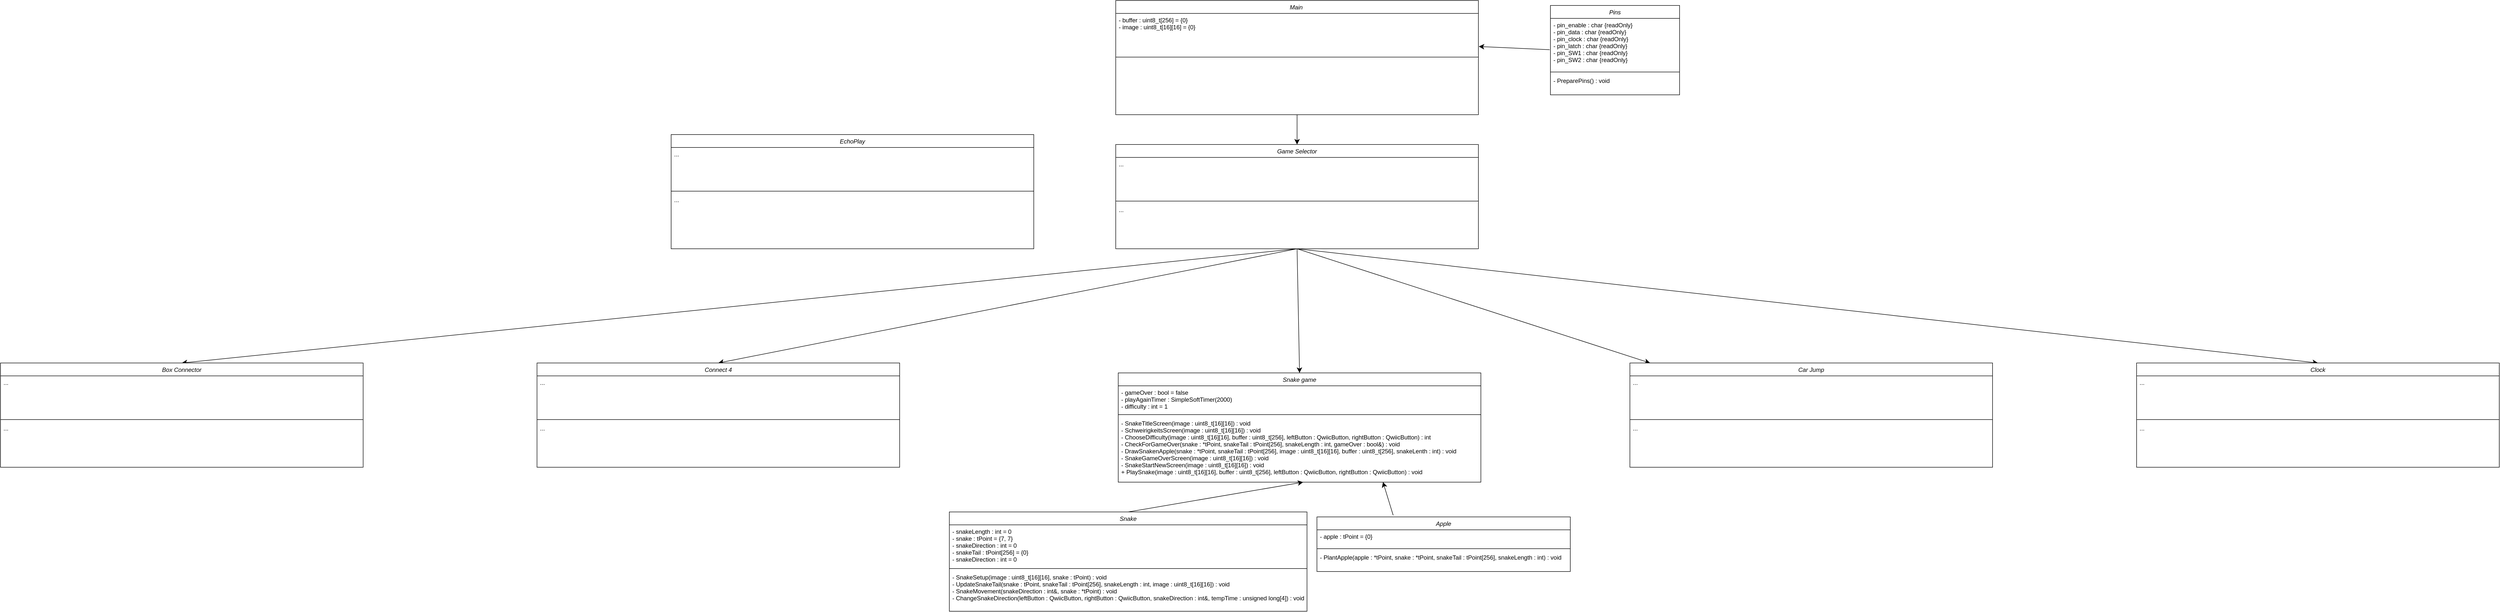 <mxfile version="28.1.0">
  <diagram id="C5RBs43oDa-KdzZeNtuy" name="Snake">
    <mxGraphModel dx="5579" dy="2347" grid="1" gridSize="10" guides="1" tooltips="1" connect="1" arrows="1" fold="1" page="0" pageScale="1" pageWidth="827" pageHeight="1169" math="0" shadow="0">
      <root>
        <mxCell id="WIyWlLk6GJQsqaUBKTNV-0" />
        <mxCell id="WIyWlLk6GJQsqaUBKTNV-1" parent="WIyWlLk6GJQsqaUBKTNV-0" />
        <mxCell id="zkfFHV4jXpPFQw0GAbJ--0" value="Snake" style="swimlane;fontStyle=2;align=center;verticalAlign=top;childLayout=stackLayout;horizontal=1;startSize=26;horizontalStack=0;resizeParent=1;resizeLast=0;collapsible=1;marginBottom=0;rounded=0;shadow=0;strokeWidth=1;" parent="WIyWlLk6GJQsqaUBKTNV-1" vertex="1">
          <mxGeometry x="-960" y="-40" width="720" height="200" as="geometry">
            <mxRectangle x="230" y="140" width="160" height="26" as="alternateBounds" />
          </mxGeometry>
        </mxCell>
        <mxCell id="zkfFHV4jXpPFQw0GAbJ--3" value="- snakeLength : int = 0&#xa;- snake : tPoint = {7, 7}&#xa;- snakeDirection : int = 0&#xa;- snakeTail : tPoint[256] = {0}&#xa;- snakeDirection : int = 0" style="text;align=left;verticalAlign=top;spacingLeft=4;spacingRight=4;overflow=hidden;rotatable=0;points=[[0,0.5],[1,0.5]];portConstraint=eastwest;rounded=0;shadow=0;html=0;" parent="zkfFHV4jXpPFQw0GAbJ--0" vertex="1">
          <mxGeometry y="26" width="720" height="84" as="geometry" />
        </mxCell>
        <mxCell id="zkfFHV4jXpPFQw0GAbJ--4" value="" style="line;html=1;strokeWidth=1;align=left;verticalAlign=middle;spacingTop=-1;spacingLeft=3;spacingRight=3;rotatable=0;labelPosition=right;points=[];portConstraint=eastwest;" parent="zkfFHV4jXpPFQw0GAbJ--0" vertex="1">
          <mxGeometry y="110" width="720" height="8" as="geometry" />
        </mxCell>
        <mxCell id="zkfFHV4jXpPFQw0GAbJ--5" value="- SnakeSetup(image : uint8_t[16][16], snake : tPoint) : void&#xa;- UpdateSnakeTail(snake : tPoint, snakeTail : tPoint[256], snakeLength : int, image : uint8_t[16][16]) : void&#xa;- SnakeMovement(snakeDirection : int&amp;, snake : *tPoint) : void&#xa;- ChangeSnakeDirection(leftButton : QwiicButton, rightButton : QwiicButton, snakeDirection : int&amp;, tempTime : unsigned long[4]) : void&#xa;" style="text;align=left;verticalAlign=top;spacingLeft=4;spacingRight=4;overflow=hidden;rotatable=0;points=[[0,0.5],[1,0.5]];portConstraint=eastwest;" parent="zkfFHV4jXpPFQw0GAbJ--0" vertex="1">
          <mxGeometry y="118" width="720" height="68" as="geometry" />
        </mxCell>
        <mxCell id="EPb7erDvm0e9K2WXAWxK-14" value="Snake game" style="swimlane;fontStyle=2;align=center;verticalAlign=top;childLayout=stackLayout;horizontal=1;startSize=26;horizontalStack=0;resizeParent=1;resizeLast=0;collapsible=1;marginBottom=0;rounded=0;shadow=0;strokeWidth=1;" vertex="1" parent="WIyWlLk6GJQsqaUBKTNV-1">
          <mxGeometry x="-620" y="-320" width="730" height="220" as="geometry">
            <mxRectangle x="230" y="140" width="160" height="26" as="alternateBounds" />
          </mxGeometry>
        </mxCell>
        <mxCell id="EPb7erDvm0e9K2WXAWxK-15" value="- gameOver : bool = false&#xa;- playAgainTimer : SimpleSoftTimer(2000)&#xa;- difficulty : int = 1&#xa;" style="text;align=left;verticalAlign=top;spacingLeft=4;spacingRight=4;overflow=hidden;rotatable=0;points=[[0,0.5],[1,0.5]];portConstraint=eastwest;rounded=0;shadow=0;html=0;" vertex="1" parent="EPb7erDvm0e9K2WXAWxK-14">
          <mxGeometry y="26" width="730" height="54" as="geometry" />
        </mxCell>
        <mxCell id="EPb7erDvm0e9K2WXAWxK-16" value="" style="line;html=1;strokeWidth=1;align=left;verticalAlign=middle;spacingTop=-1;spacingLeft=3;spacingRight=3;rotatable=0;labelPosition=right;points=[];portConstraint=eastwest;" vertex="1" parent="EPb7erDvm0e9K2WXAWxK-14">
          <mxGeometry y="80" width="730" height="8" as="geometry" />
        </mxCell>
        <mxCell id="EPb7erDvm0e9K2WXAWxK-17" value="- SnakeTitleScreen(image : uint8_t[16][16]) : void&#xa;- SchweirigkeitsScreen(image : uint8_t[16][16]) : void&#xa;- ChooseDifficulty(image : uint8_t[16][16], buffer : uint8_t[256], leftButton : QwiicButton, rightButton : QwiicButton) : int&#xa;- CheckForGameOver(snake : *tPoint, snakeTail : tPoint[256], snakeLength : int, gameOver : bool&amp;) : void&#xa;- DrawSnakenApple(snake : *tPoint, snakeTail : tPoint[256], image : uint8_t[16][16], buffer : uint8_t[256], snakeLenth : int) : void&#xa;- SnakeGameOverScreen(image : uint8_t[16][16]) : void&#xa;- SnakeStartNewScreen(image : uint8_t[16][16]) : void&#xa;+ PlaySnake(image : uint8_t[16][16], buffer : uint8_t[256], leftButton : QwiicButton, rightButton : QwiicButton) : void" style="text;align=left;verticalAlign=top;spacingLeft=4;spacingRight=4;overflow=hidden;rotatable=0;points=[[0,0.5],[1,0.5]];portConstraint=eastwest;" vertex="1" parent="EPb7erDvm0e9K2WXAWxK-14">
          <mxGeometry y="88" width="730" height="132" as="geometry" />
        </mxCell>
        <mxCell id="EPb7erDvm0e9K2WXAWxK-13" value="" style="edgeStyle=none;curved=1;rounded=0;orthogonalLoop=1;jettySize=auto;html=1;fontSize=12;startSize=8;endSize=8;entryX=0.51;entryY=1;entryDx=0;entryDy=0;entryPerimeter=0;exitX=0.5;exitY=0;exitDx=0;exitDy=0;" edge="1" parent="WIyWlLk6GJQsqaUBKTNV-1" source="zkfFHV4jXpPFQw0GAbJ--0" target="EPb7erDvm0e9K2WXAWxK-17">
          <mxGeometry relative="1" as="geometry">
            <mxPoint x="-390" y="-41.002" as="sourcePoint" />
            <mxPoint x="-239.27" y="-40.916" as="targetPoint" />
          </mxGeometry>
        </mxCell>
        <mxCell id="EPb7erDvm0e9K2WXAWxK-24" value="Apple" style="swimlane;fontStyle=2;align=center;verticalAlign=top;childLayout=stackLayout;horizontal=1;startSize=26;horizontalStack=0;resizeParent=1;resizeLast=0;collapsible=1;marginBottom=0;rounded=0;shadow=0;strokeWidth=1;" vertex="1" parent="WIyWlLk6GJQsqaUBKTNV-1">
          <mxGeometry x="-220" y="-30" width="510" height="110" as="geometry">
            <mxRectangle x="230" y="140" width="160" height="26" as="alternateBounds" />
          </mxGeometry>
        </mxCell>
        <mxCell id="EPb7erDvm0e9K2WXAWxK-25" value="- apple : tPoint = {0}" style="text;align=left;verticalAlign=top;spacingLeft=4;spacingRight=4;overflow=hidden;rotatable=0;points=[[0,0.5],[1,0.5]];portConstraint=eastwest;rounded=0;shadow=0;html=0;" vertex="1" parent="EPb7erDvm0e9K2WXAWxK-24">
          <mxGeometry y="26" width="510" height="34" as="geometry" />
        </mxCell>
        <mxCell id="EPb7erDvm0e9K2WXAWxK-26" value="" style="line;html=1;strokeWidth=1;align=left;verticalAlign=middle;spacingTop=-1;spacingLeft=3;spacingRight=3;rotatable=0;labelPosition=right;points=[];portConstraint=eastwest;" vertex="1" parent="EPb7erDvm0e9K2WXAWxK-24">
          <mxGeometry y="60" width="510" height="8" as="geometry" />
        </mxCell>
        <mxCell id="EPb7erDvm0e9K2WXAWxK-27" value="- PlantApple(apple : *tPoint, snake : *tPoint, snakeTail : tPoint[256], snakeLength : int) : void" style="text;align=left;verticalAlign=top;spacingLeft=4;spacingRight=4;overflow=hidden;rotatable=0;points=[[0,0.5],[1,0.5]];portConstraint=eastwest;" vertex="1" parent="EPb7erDvm0e9K2WXAWxK-24">
          <mxGeometry y="68" width="510" height="42" as="geometry" />
        </mxCell>
        <mxCell id="EPb7erDvm0e9K2WXAWxK-30" value="EchoPlay" style="swimlane;fontStyle=2;align=center;verticalAlign=top;childLayout=stackLayout;horizontal=1;startSize=26;horizontalStack=0;resizeParent=1;resizeLast=0;collapsible=1;marginBottom=0;rounded=0;shadow=0;strokeWidth=1;" vertex="1" parent="WIyWlLk6GJQsqaUBKTNV-1">
          <mxGeometry x="-1520" y="-800" width="730" height="230" as="geometry">
            <mxRectangle x="230" y="140" width="160" height="26" as="alternateBounds" />
          </mxGeometry>
        </mxCell>
        <mxCell id="EPb7erDvm0e9K2WXAWxK-31" value="..." style="text;align=left;verticalAlign=top;spacingLeft=4;spacingRight=4;overflow=hidden;rotatable=0;points=[[0,0.5],[1,0.5]];portConstraint=eastwest;rounded=0;shadow=0;html=0;" vertex="1" parent="EPb7erDvm0e9K2WXAWxK-30">
          <mxGeometry y="26" width="730" height="84" as="geometry" />
        </mxCell>
        <mxCell id="EPb7erDvm0e9K2WXAWxK-32" value="" style="line;html=1;strokeWidth=1;align=left;verticalAlign=middle;spacingTop=-1;spacingLeft=3;spacingRight=3;rotatable=0;labelPosition=right;points=[];portConstraint=eastwest;" vertex="1" parent="EPb7erDvm0e9K2WXAWxK-30">
          <mxGeometry y="110" width="730" height="8" as="geometry" />
        </mxCell>
        <mxCell id="EPb7erDvm0e9K2WXAWxK-33" value="..." style="text;align=left;verticalAlign=top;spacingLeft=4;spacingRight=4;overflow=hidden;rotatable=0;points=[[0,0.5],[1,0.5]];portConstraint=eastwest;" vertex="1" parent="EPb7erDvm0e9K2WXAWxK-30">
          <mxGeometry y="118" width="730" height="112" as="geometry" />
        </mxCell>
        <mxCell id="EPb7erDvm0e9K2WXAWxK-44" value="" style="edgeStyle=none;curved=1;rounded=0;orthogonalLoop=1;jettySize=auto;html=1;fontSize=12;startSize=8;endSize=8;entryX=1.001;entryY=0.793;entryDx=0;entryDy=0;entryPerimeter=0;exitX=-0.006;exitY=0.607;exitDx=0;exitDy=0;exitPerimeter=0;" edge="1" parent="WIyWlLk6GJQsqaUBKTNV-1" source="EPb7erDvm0e9K2WXAWxK-42" target="EPb7erDvm0e9K2WXAWxK-37">
          <mxGeometry relative="1" as="geometry">
            <mxPoint x="100.0" y="-984.883" as="sourcePoint" />
            <mxPoint x="250" y="-989.997" as="targetPoint" />
          </mxGeometry>
        </mxCell>
        <mxCell id="EPb7erDvm0e9K2WXAWxK-58" value="" style="edgeStyle=none;curved=1;rounded=0;orthogonalLoop=1;jettySize=auto;html=1;fontSize=12;startSize=8;endSize=8;" edge="1" parent="WIyWlLk6GJQsqaUBKTNV-1" source="EPb7erDvm0e9K2WXAWxK-36" target="EPb7erDvm0e9K2WXAWxK-55">
          <mxGeometry relative="1" as="geometry" />
        </mxCell>
        <mxCell id="EPb7erDvm0e9K2WXAWxK-36" value="Main " style="swimlane;fontStyle=2;align=center;verticalAlign=top;childLayout=stackLayout;horizontal=1;startSize=26;horizontalStack=0;resizeParent=1;resizeLast=0;collapsible=1;marginBottom=0;rounded=0;shadow=0;strokeWidth=1;" vertex="1" parent="WIyWlLk6GJQsqaUBKTNV-1">
          <mxGeometry x="-625" y="-1070" width="730" height="230" as="geometry">
            <mxRectangle x="230" y="140" width="160" height="26" as="alternateBounds" />
          </mxGeometry>
        </mxCell>
        <mxCell id="EPb7erDvm0e9K2WXAWxK-37" value="- buffer : uint8_t[256] = {0}&#xa;- image : uint8_t[16][16] = {0}" style="text;align=left;verticalAlign=top;spacingLeft=4;spacingRight=4;overflow=hidden;rotatable=0;points=[[0,0.5],[1,0.5]];portConstraint=eastwest;rounded=0;shadow=0;html=0;" vertex="1" parent="EPb7erDvm0e9K2WXAWxK-36">
          <mxGeometry y="26" width="730" height="84" as="geometry" />
        </mxCell>
        <mxCell id="EPb7erDvm0e9K2WXAWxK-38" value="" style="line;html=1;strokeWidth=1;align=left;verticalAlign=middle;spacingTop=-1;spacingLeft=3;spacingRight=3;rotatable=0;labelPosition=right;points=[];portConstraint=eastwest;" vertex="1" parent="EPb7erDvm0e9K2WXAWxK-36">
          <mxGeometry y="110" width="730" height="8" as="geometry" />
        </mxCell>
        <mxCell id="EPb7erDvm0e9K2WXAWxK-41" value="Pins" style="swimlane;fontStyle=2;align=center;verticalAlign=top;childLayout=stackLayout;horizontal=1;startSize=26;horizontalStack=0;resizeParent=1;resizeLast=0;collapsible=1;marginBottom=0;rounded=0;shadow=0;strokeWidth=1;" vertex="1" parent="WIyWlLk6GJQsqaUBKTNV-1">
          <mxGeometry x="250" y="-1060" width="260" height="180" as="geometry">
            <mxRectangle x="230" y="140" width="160" height="26" as="alternateBounds" />
          </mxGeometry>
        </mxCell>
        <mxCell id="EPb7erDvm0e9K2WXAWxK-42" value="- pin_enable : char {readOnly}&#xa;- pin_data : char {readOnly}&#xa;- pin_clock : char {readOnly}&#xa;- pin_latch : char {readOnly}&#xa;- pin_SW1 : char {readOnly}&#xa;- pin_SW2 : char {readOnly}" style="text;align=left;verticalAlign=top;spacingLeft=4;spacingRight=4;overflow=hidden;rotatable=0;points=[[0,0.5],[1,0.5]];portConstraint=eastwest;rounded=0;shadow=0;html=0;" vertex="1" parent="EPb7erDvm0e9K2WXAWxK-41">
          <mxGeometry y="26" width="260" height="104" as="geometry" />
        </mxCell>
        <mxCell id="EPb7erDvm0e9K2WXAWxK-43" value="" style="line;html=1;strokeWidth=1;align=left;verticalAlign=middle;spacingTop=-1;spacingLeft=3;spacingRight=3;rotatable=0;labelPosition=right;points=[];portConstraint=eastwest;" vertex="1" parent="EPb7erDvm0e9K2WXAWxK-41">
          <mxGeometry y="130" width="260" height="8" as="geometry" />
        </mxCell>
        <mxCell id="EPb7erDvm0e9K2WXAWxK-46" value="- PreparePins() : void" style="text;align=left;verticalAlign=top;spacingLeft=4;spacingRight=4;overflow=hidden;rotatable=0;points=[[0,0.5],[1,0.5]];portConstraint=eastwest;rounded=0;shadow=0;html=0;" vertex="1" parent="EPb7erDvm0e9K2WXAWxK-41">
          <mxGeometry y="138" width="260" height="42" as="geometry" />
        </mxCell>
        <mxCell id="EPb7erDvm0e9K2WXAWxK-64" value="" style="edgeStyle=none;curved=1;rounded=0;orthogonalLoop=1;jettySize=auto;html=1;fontSize=12;startSize=8;endSize=8;exitX=0.5;exitY=1;exitDx=0;exitDy=0;" edge="1" parent="WIyWlLk6GJQsqaUBKTNV-1" source="EPb7erDvm0e9K2WXAWxK-55" target="EPb7erDvm0e9K2WXAWxK-60">
          <mxGeometry relative="1" as="geometry" />
        </mxCell>
        <mxCell id="EPb7erDvm0e9K2WXAWxK-55" value="Game Selector" style="swimlane;fontStyle=2;align=center;verticalAlign=top;childLayout=stackLayout;horizontal=1;startSize=26;horizontalStack=0;resizeParent=1;resizeLast=0;collapsible=1;marginBottom=0;rounded=0;shadow=0;strokeWidth=1;" vertex="1" parent="WIyWlLk6GJQsqaUBKTNV-1">
          <mxGeometry x="-625" y="-780" width="730" height="210" as="geometry">
            <mxRectangle x="230" y="140" width="160" height="26" as="alternateBounds" />
          </mxGeometry>
        </mxCell>
        <mxCell id="EPb7erDvm0e9K2WXAWxK-56" value="..." style="text;align=left;verticalAlign=top;spacingLeft=4;spacingRight=4;overflow=hidden;rotatable=0;points=[[0,0.5],[1,0.5]];portConstraint=eastwest;rounded=0;shadow=0;html=0;" vertex="1" parent="EPb7erDvm0e9K2WXAWxK-55">
          <mxGeometry y="26" width="730" height="84" as="geometry" />
        </mxCell>
        <mxCell id="EPb7erDvm0e9K2WXAWxK-57" value="" style="line;html=1;strokeWidth=1;align=left;verticalAlign=middle;spacingTop=-1;spacingLeft=3;spacingRight=3;rotatable=0;labelPosition=right;points=[];portConstraint=eastwest;" vertex="1" parent="EPb7erDvm0e9K2WXAWxK-55">
          <mxGeometry y="110" width="730" height="8" as="geometry" />
        </mxCell>
        <mxCell id="EPb7erDvm0e9K2WXAWxK-59" value="..." style="text;align=left;verticalAlign=top;spacingLeft=4;spacingRight=4;overflow=hidden;rotatable=0;points=[[0,0.5],[1,0.5]];portConstraint=eastwest;rounded=0;shadow=0;html=0;" vertex="1" parent="EPb7erDvm0e9K2WXAWxK-55">
          <mxGeometry y="118" width="730" height="84" as="geometry" />
        </mxCell>
        <mxCell id="EPb7erDvm0e9K2WXAWxK-28" value="" style="edgeStyle=none;curved=1;rounded=0;orthogonalLoop=1;jettySize=auto;html=1;fontSize=12;startSize=8;endSize=8;entryX=0.73;entryY=0.998;entryDx=0;entryDy=0;entryPerimeter=0;exitX=0.301;exitY=-0.029;exitDx=0;exitDy=0;exitPerimeter=0;" edge="1" parent="WIyWlLk6GJQsqaUBKTNV-1" source="EPb7erDvm0e9K2WXAWxK-24" target="EPb7erDvm0e9K2WXAWxK-17">
          <mxGeometry relative="1" as="geometry">
            <mxPoint x="-140.004" y="-74" as="sourcePoint" />
            <mxPoint x="-74.888" y="-24" as="targetPoint" />
          </mxGeometry>
        </mxCell>
        <mxCell id="EPb7erDvm0e9K2WXAWxK-60" value="Car Jump" style="swimlane;fontStyle=2;align=center;verticalAlign=top;childLayout=stackLayout;horizontal=1;startSize=26;horizontalStack=0;resizeParent=1;resizeLast=0;collapsible=1;marginBottom=0;rounded=0;shadow=0;strokeWidth=1;" vertex="1" parent="WIyWlLk6GJQsqaUBKTNV-1">
          <mxGeometry x="410" y="-340" width="730" height="210" as="geometry">
            <mxRectangle x="230" y="140" width="160" height="26" as="alternateBounds" />
          </mxGeometry>
        </mxCell>
        <mxCell id="EPb7erDvm0e9K2WXAWxK-61" value="..." style="text;align=left;verticalAlign=top;spacingLeft=4;spacingRight=4;overflow=hidden;rotatable=0;points=[[0,0.5],[1,0.5]];portConstraint=eastwest;rounded=0;shadow=0;html=0;" vertex="1" parent="EPb7erDvm0e9K2WXAWxK-60">
          <mxGeometry y="26" width="730" height="84" as="geometry" />
        </mxCell>
        <mxCell id="EPb7erDvm0e9K2WXAWxK-62" value="" style="line;html=1;strokeWidth=1;align=left;verticalAlign=middle;spacingTop=-1;spacingLeft=3;spacingRight=3;rotatable=0;labelPosition=right;points=[];portConstraint=eastwest;" vertex="1" parent="EPb7erDvm0e9K2WXAWxK-60">
          <mxGeometry y="110" width="730" height="8" as="geometry" />
        </mxCell>
        <mxCell id="EPb7erDvm0e9K2WXAWxK-63" value="..." style="text;align=left;verticalAlign=top;spacingLeft=4;spacingRight=4;overflow=hidden;rotatable=0;points=[[0,0.5],[1,0.5]];portConstraint=eastwest;rounded=0;shadow=0;html=0;" vertex="1" parent="EPb7erDvm0e9K2WXAWxK-60">
          <mxGeometry y="118" width="730" height="84" as="geometry" />
        </mxCell>
        <mxCell id="EPb7erDvm0e9K2WXAWxK-65" value="" style="edgeStyle=none;curved=1;rounded=0;orthogonalLoop=1;jettySize=auto;html=1;fontSize=12;startSize=8;endSize=8;entryX=0.5;entryY=0;entryDx=0;entryDy=0;exitX=0.5;exitY=1;exitDx=0;exitDy=0;" edge="1" parent="WIyWlLk6GJQsqaUBKTNV-1" source="EPb7erDvm0e9K2WXAWxK-55" target="EPb7erDvm0e9K2WXAWxK-14">
          <mxGeometry relative="1" as="geometry">
            <mxPoint x="-210" y="-460" as="sourcePoint" />
            <mxPoint x="340" y="-220" as="targetPoint" />
          </mxGeometry>
        </mxCell>
        <mxCell id="EPb7erDvm0e9K2WXAWxK-70" value="" style="edgeStyle=none;curved=1;rounded=0;orthogonalLoop=1;jettySize=auto;html=1;fontSize=12;startSize=8;endSize=8;entryX=0.5;entryY=0;entryDx=0;entryDy=0;exitX=0.5;exitY=1;exitDx=0;exitDy=0;" edge="1" parent="WIyWlLk6GJQsqaUBKTNV-1" target="EPb7erDvm0e9K2WXAWxK-71" source="EPb7erDvm0e9K2WXAWxK-55">
          <mxGeometry relative="1" as="geometry">
            <mxPoint x="-340" y="-500" as="sourcePoint" />
            <mxPoint x="-1479.403" y="-320" as="targetPoint" />
          </mxGeometry>
        </mxCell>
        <mxCell id="EPb7erDvm0e9K2WXAWxK-71" value="Connect 4" style="swimlane;fontStyle=2;align=center;verticalAlign=top;childLayout=stackLayout;horizontal=1;startSize=26;horizontalStack=0;resizeParent=1;resizeLast=0;collapsible=1;marginBottom=0;rounded=0;shadow=0;strokeWidth=1;" vertex="1" parent="WIyWlLk6GJQsqaUBKTNV-1">
          <mxGeometry x="-1790" y="-340" width="730" height="210" as="geometry">
            <mxRectangle x="230" y="140" width="160" height="26" as="alternateBounds" />
          </mxGeometry>
        </mxCell>
        <mxCell id="EPb7erDvm0e9K2WXAWxK-72" value="..." style="text;align=left;verticalAlign=top;spacingLeft=4;spacingRight=4;overflow=hidden;rotatable=0;points=[[0,0.5],[1,0.5]];portConstraint=eastwest;rounded=0;shadow=0;html=0;" vertex="1" parent="EPb7erDvm0e9K2WXAWxK-71">
          <mxGeometry y="26" width="730" height="84" as="geometry" />
        </mxCell>
        <mxCell id="EPb7erDvm0e9K2WXAWxK-73" value="" style="line;html=1;strokeWidth=1;align=left;verticalAlign=middle;spacingTop=-1;spacingLeft=3;spacingRight=3;rotatable=0;labelPosition=right;points=[];portConstraint=eastwest;" vertex="1" parent="EPb7erDvm0e9K2WXAWxK-71">
          <mxGeometry y="110" width="730" height="8" as="geometry" />
        </mxCell>
        <mxCell id="EPb7erDvm0e9K2WXAWxK-74" value="..." style="text;align=left;verticalAlign=top;spacingLeft=4;spacingRight=4;overflow=hidden;rotatable=0;points=[[0,0.5],[1,0.5]];portConstraint=eastwest;rounded=0;shadow=0;html=0;" vertex="1" parent="EPb7erDvm0e9K2WXAWxK-71">
          <mxGeometry y="118" width="730" height="84" as="geometry" />
        </mxCell>
        <mxCell id="EPb7erDvm0e9K2WXAWxK-75" value="" style="edgeStyle=none;curved=1;rounded=0;orthogonalLoop=1;jettySize=auto;html=1;fontSize=12;startSize=8;endSize=8;entryX=0.5;entryY=0;entryDx=0;entryDy=0;" edge="1" parent="WIyWlLk6GJQsqaUBKTNV-1" target="EPb7erDvm0e9K2WXAWxK-76">
          <mxGeometry relative="1" as="geometry">
            <mxPoint x="-260" y="-570" as="sourcePoint" />
          </mxGeometry>
        </mxCell>
        <mxCell id="EPb7erDvm0e9K2WXAWxK-76" value="Clock" style="swimlane;fontStyle=2;align=center;verticalAlign=top;childLayout=stackLayout;horizontal=1;startSize=26;horizontalStack=0;resizeParent=1;resizeLast=0;collapsible=1;marginBottom=0;rounded=0;shadow=0;strokeWidth=1;" vertex="1" parent="WIyWlLk6GJQsqaUBKTNV-1">
          <mxGeometry x="1430" y="-340" width="730" height="210" as="geometry">
            <mxRectangle x="230" y="140" width="160" height="26" as="alternateBounds" />
          </mxGeometry>
        </mxCell>
        <mxCell id="EPb7erDvm0e9K2WXAWxK-77" value="..." style="text;align=left;verticalAlign=top;spacingLeft=4;spacingRight=4;overflow=hidden;rotatable=0;points=[[0,0.5],[1,0.5]];portConstraint=eastwest;rounded=0;shadow=0;html=0;" vertex="1" parent="EPb7erDvm0e9K2WXAWxK-76">
          <mxGeometry y="26" width="730" height="84" as="geometry" />
        </mxCell>
        <mxCell id="EPb7erDvm0e9K2WXAWxK-78" value="" style="line;html=1;strokeWidth=1;align=left;verticalAlign=middle;spacingTop=-1;spacingLeft=3;spacingRight=3;rotatable=0;labelPosition=right;points=[];portConstraint=eastwest;" vertex="1" parent="EPb7erDvm0e9K2WXAWxK-76">
          <mxGeometry y="110" width="730" height="8" as="geometry" />
        </mxCell>
        <mxCell id="EPb7erDvm0e9K2WXAWxK-79" value="..." style="text;align=left;verticalAlign=top;spacingLeft=4;spacingRight=4;overflow=hidden;rotatable=0;points=[[0,0.5],[1,0.5]];portConstraint=eastwest;rounded=0;shadow=0;html=0;" vertex="1" parent="EPb7erDvm0e9K2WXAWxK-76">
          <mxGeometry y="118" width="730" height="84" as="geometry" />
        </mxCell>
        <mxCell id="EPb7erDvm0e9K2WXAWxK-85" value="" style="edgeStyle=none;curved=1;rounded=0;orthogonalLoop=1;jettySize=auto;html=1;fontSize=12;startSize=8;endSize=8;entryX=0.5;entryY=0;entryDx=0;entryDy=0;" edge="1" parent="WIyWlLk6GJQsqaUBKTNV-1" target="EPb7erDvm0e9K2WXAWxK-86">
          <mxGeometry relative="1" as="geometry">
            <mxPoint x="-260" y="-570" as="sourcePoint" />
            <mxPoint x="-2559.403" y="-320" as="targetPoint" />
          </mxGeometry>
        </mxCell>
        <mxCell id="EPb7erDvm0e9K2WXAWxK-86" value="Box Connector" style="swimlane;fontStyle=2;align=center;verticalAlign=top;childLayout=stackLayout;horizontal=1;startSize=26;horizontalStack=0;resizeParent=1;resizeLast=0;collapsible=1;marginBottom=0;rounded=0;shadow=0;strokeWidth=1;" vertex="1" parent="WIyWlLk6GJQsqaUBKTNV-1">
          <mxGeometry x="-2870" y="-340" width="730" height="210" as="geometry">
            <mxRectangle x="230" y="140" width="160" height="26" as="alternateBounds" />
          </mxGeometry>
        </mxCell>
        <mxCell id="EPb7erDvm0e9K2WXAWxK-87" value="..." style="text;align=left;verticalAlign=top;spacingLeft=4;spacingRight=4;overflow=hidden;rotatable=0;points=[[0,0.5],[1,0.5]];portConstraint=eastwest;rounded=0;shadow=0;html=0;" vertex="1" parent="EPb7erDvm0e9K2WXAWxK-86">
          <mxGeometry y="26" width="730" height="84" as="geometry" />
        </mxCell>
        <mxCell id="EPb7erDvm0e9K2WXAWxK-88" value="" style="line;html=1;strokeWidth=1;align=left;verticalAlign=middle;spacingTop=-1;spacingLeft=3;spacingRight=3;rotatable=0;labelPosition=right;points=[];portConstraint=eastwest;" vertex="1" parent="EPb7erDvm0e9K2WXAWxK-86">
          <mxGeometry y="110" width="730" height="8" as="geometry" />
        </mxCell>
        <mxCell id="EPb7erDvm0e9K2WXAWxK-89" value="..." style="text;align=left;verticalAlign=top;spacingLeft=4;spacingRight=4;overflow=hidden;rotatable=0;points=[[0,0.5],[1,0.5]];portConstraint=eastwest;rounded=0;shadow=0;html=0;" vertex="1" parent="EPb7erDvm0e9K2WXAWxK-86">
          <mxGeometry y="118" width="730" height="84" as="geometry" />
        </mxCell>
      </root>
    </mxGraphModel>
  </diagram>
</mxfile>
